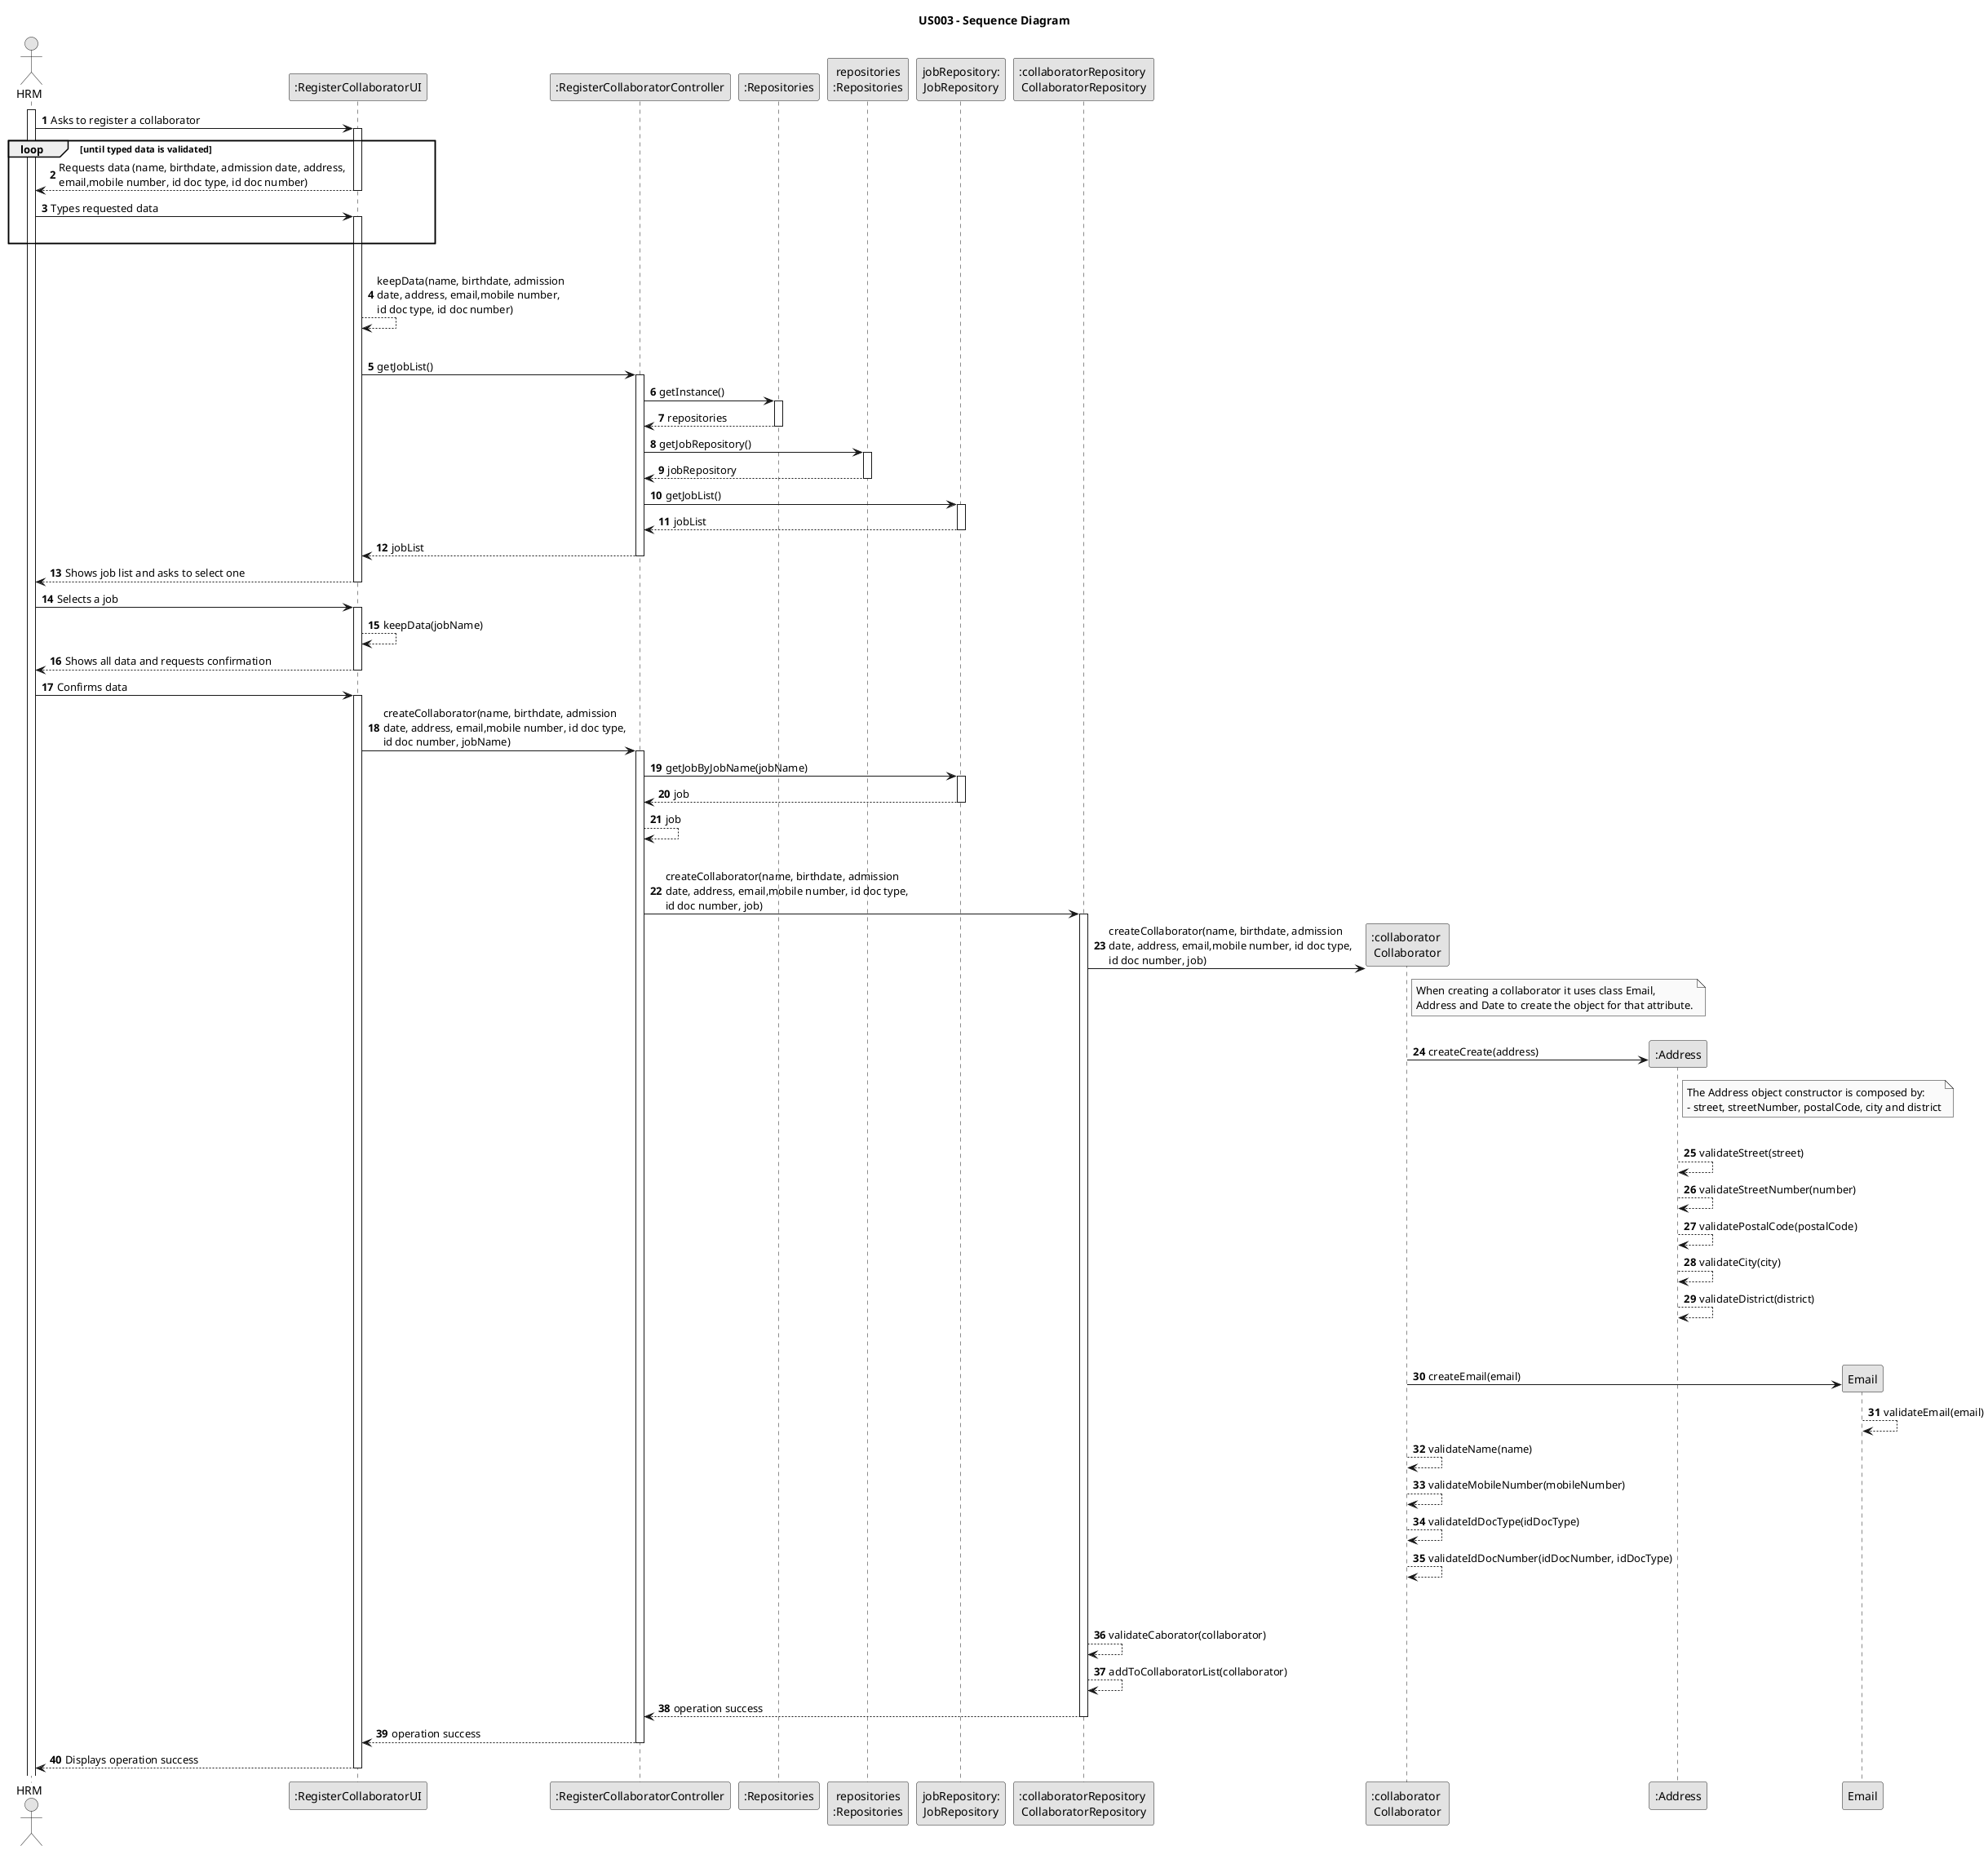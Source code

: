 @startuml
skinparam monochrome true
skinparam packageStyle rectangle
skinparam shadowing false

title US003 - Sequence Diagram

autonumber

actor "HRM" as HRM
participant ":RegisterCollaboratorUI" as UI
participant ":RegisterCollaboratorController" as CTRL
participant ":Repositories" as RepositorySingleton
participant "repositories\n:Repositories" as PLAT
participant "jobRepository:\nJobRepository" as JobRepository
participant ":collaboratorRepository \nCollaboratorRepository" as COLREP
participant ":collaborator \nCollaborator" as COL
participant ":Address" as Address

activate HRM

    HRM -> UI : Asks to register a collaborator

    activate UI
    loop until typed data is validated

        UI --> HRM : Requests data (name, birthdate, admission date, address, \nemail,mobile number, id doc type, id doc number)
    deactivate UI



    HRM -> UI : Types requested data


    activate UI
    |||

    end
    |||
        UI --> UI : keepData(name, birthdate, admission\ndate, address, email,mobile number,\nid doc type, id doc number)
        |||
        UI -> CTRL : getJobList()


        activate CTRL

            CTRL -> RepositorySingleton : getInstance()

            activate RepositorySingleton

            RepositorySingleton --> CTRL : repositories
            deactivate RepositorySingleton

            CTRL -> PLAT : getJobRepository()
            activate PLAT

            PLAT --> CTRL : jobRepository
            deactivate PLAT

            CTRL -> JobRepository : getJobList()
            activate JobRepository

            JobRepository --> CTRL : jobList
            deactivate JobRepository

            CTRL --> UI : jobList
        deactivate CTRL

        UI --> HRM : Shows job list and asks to select one
    deactivate UI

    HRM -> UI : Selects a job

    activate UI

        UI --> UI : keepData(jobName)
        UI --> HRM : Shows all data and requests confirmation
    deactivate UI


    HRM -> UI : Confirms data

    activate UI

        UI -> CTRL : createCollaborator(name, birthdate, admission\ndate, address, email,mobile number, id doc type,\nid doc number, jobName)
        activate CTRL

            CTRL -> JobRepository : getJobByJobName(jobName)

            activate JobRepository

            JobRepository --> CTRL : job

            deactivate JobRepository
            CTRL --> CTRL : job

            |||

            CTRL -> COLREP : createCollaborator(name, birthdate, admission\ndate, address, email,mobile number, id doc type,\nid doc number, job)
            activate COLREP

                COLREP -> COL** : createCollaborator(name, birthdate, admission\ndate, address, email,mobile number, id doc type,\nid doc number, job)
                note right of COL : When creating a collaborator it uses class Email,\nAddress and Date to create the object for that attribute.

               |||
                COL -> Address** : createCreate(address)

                note right of Address: The Address object constructor is composed by:\n- street, streetNumber, postalCode, city and district
                |||
                Address --> Address : validateStreet(street)
                Address --> Address : validateStreetNumber(number)
                Address --> Address : validatePostalCode(postalCode)
                Address --> Address : validateCity(city)
                Address --> Address : validateDistrict(district)

                |||
                |||



                COL -> Email** : createEmail(email)

                Email --> Email : validateEmail(email)
                COL --> COL : validateName(name)
                COL --> COL : validateMobileNumber(mobileNumber)
                COL --> COL : validateIdDocType(idDocType)
                COL --> COL : validateIdDocNumber(idDocNumber, idDocType)


                |||
                |||

                COLREP --> COLREP : validateCaborator(collaborator)
                COLREP --> COLREP : addToCollaboratorList(collaborator)
                COLREP --> CTRL : operation success

            deactivate COLREP

            CTRL --> UI : operation success
        deactivate CTRL

        UI --> HRM : Displays operation success
    deactivate UI



@enduml